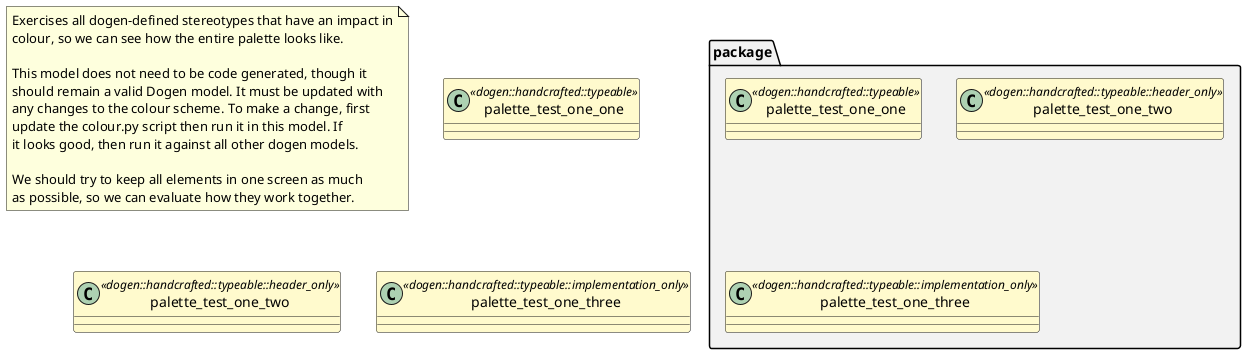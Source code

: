 @startuml
set namespaceSeparator ::
note as N1
Exercises all dogen-defined stereotypes that have an impact in
colour, so we can see how the entire palette looks like.

This model does not need to be code generated, though it
should remain a valid Dogen model. It must be updated with
any changes to the colour scheme. To make a change, first
update the colour.py script then run it in this model. If
it looks good, then run it against all other dogen models.

We should try to keep all elements in one screen as much
as possible, so we can evaluate how they work together.
end note

class palette_test_one_one <<dogen::handcrafted::typeable>> #FFFACD {
}

class palette_test_one_two <<dogen::handcrafted::typeable::header_only>> #FFFACD {
}

class palette_test_one_three <<dogen::handcrafted::typeable::implementation_only>> #FFFACD {
}

namespace package #F2F2F2 {
        class palette_test_one_one <<dogen::handcrafted::typeable>> #FFFACD {
        }

        class palette_test_one_two <<dogen::handcrafted::typeable::header_only>> #FFFACD {
        }

        class palette_test_one_three <<dogen::handcrafted::typeable::implementation_only>> #FFFACD {
        }

}

@enduml
